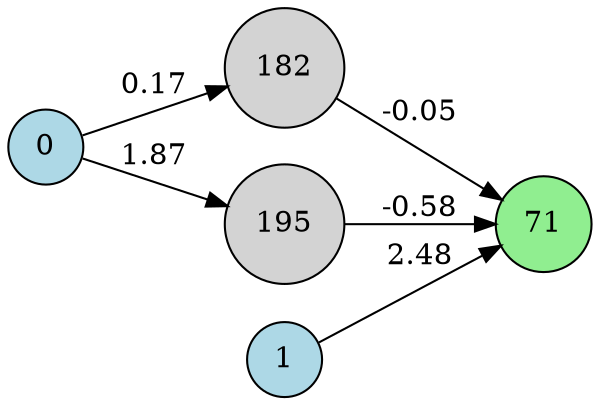 digraph neat {
  rankdir=LR;
  node [shape=circle];
  node0 [label="0", style=filled, fillcolor=lightblue];
  node1 [label="1", style=filled, fillcolor=lightblue];
  node71 [label="71", style=filled, fillcolor=lightgreen];
  node182 [label="182", style=filled, fillcolor=lightgray];
  node195 [label="195", style=filled, fillcolor=lightgray];
  node1 -> node71 [label="2.48"];
  node0 -> node182 [label="0.17"];
  node0 -> node195 [label="1.87"];
  node195 -> node71 [label="-0.58"];
  node182 -> node71 [label="-0.05"];
}
